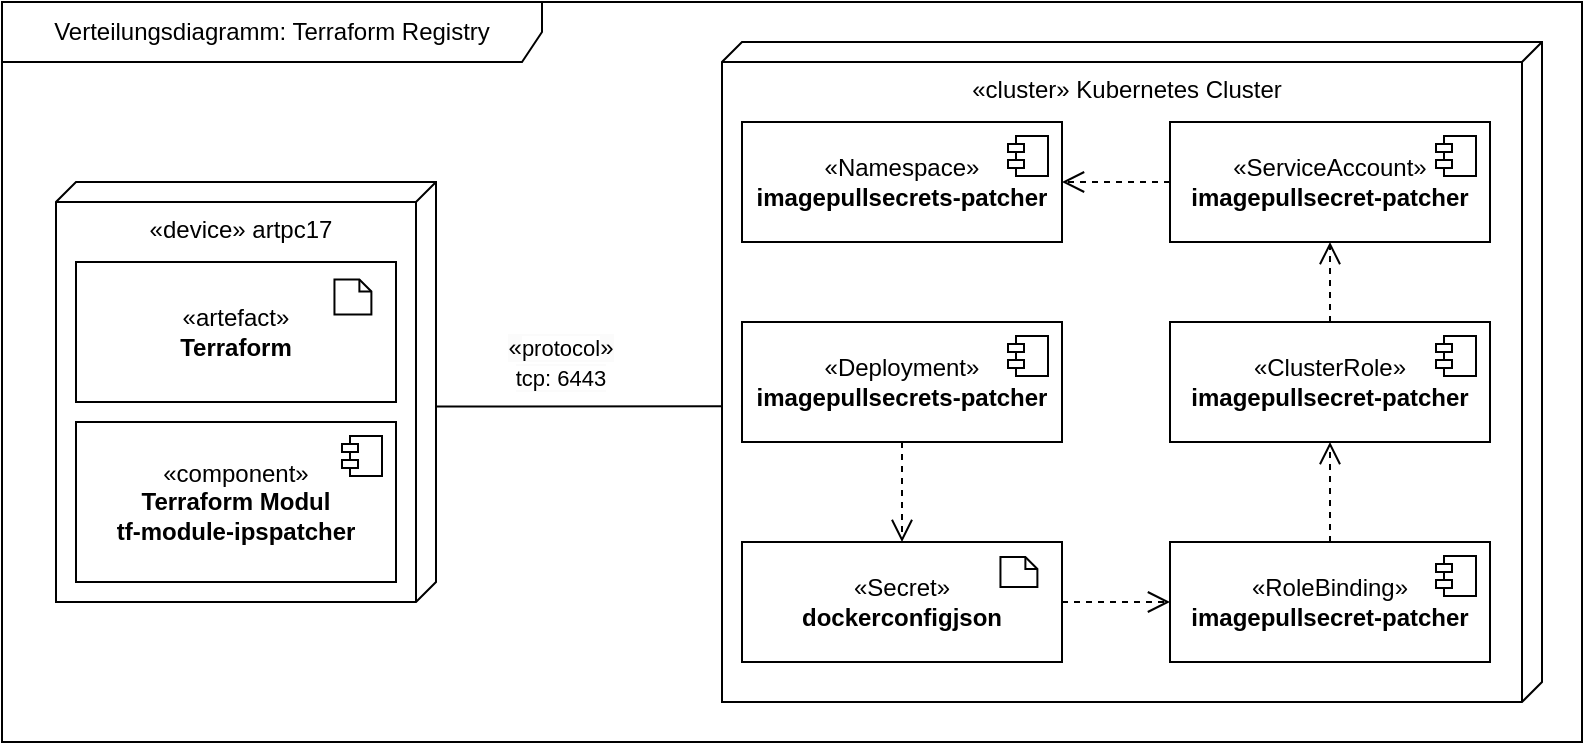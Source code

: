 <mxfile version="26.0.6">
  <diagram name="Seite-1" id="4-WtUL3xw4Cd1fHOAYhT">
    <mxGraphModel dx="1224" dy="761" grid="1" gridSize="10" guides="1" tooltips="1" connect="1" arrows="1" fold="1" page="1" pageScale="1" pageWidth="827" pageHeight="1169" math="0" shadow="0">
      <root>
        <mxCell id="0" />
        <mxCell id="1" parent="0" />
        <mxCell id="644JSV-Lswigd0aAAEQH-2" value="«device» artpc17" style="verticalAlign=top;align=center;shape=cube;size=10;direction=south;html=1;boundedLbl=1;spacingLeft=5;whiteSpace=wrap;" vertex="1" parent="1">
          <mxGeometry x="60" y="130" width="190" height="210" as="geometry" />
        </mxCell>
        <mxCell id="644JSV-Lswigd0aAAEQH-4" value="«component»&lt;br&gt;&lt;b&gt;Terraform Modul&lt;br&gt;tf-module-ipspatcher&lt;/b&gt;" style="html=1;dropTarget=0;whiteSpace=wrap;" vertex="1" parent="1">
          <mxGeometry x="70" y="250" width="160" height="80" as="geometry" />
        </mxCell>
        <mxCell id="644JSV-Lswigd0aAAEQH-5" value="" style="shape=module;jettyWidth=8;jettyHeight=4;" vertex="1" parent="644JSV-Lswigd0aAAEQH-4">
          <mxGeometry x="1" width="20" height="20" relative="1" as="geometry">
            <mxPoint x="-27" y="7" as="offset" />
          </mxGeometry>
        </mxCell>
        <mxCell id="644JSV-Lswigd0aAAEQH-6" value="" style="group" vertex="1" connectable="0" parent="1">
          <mxGeometry x="70" y="170" width="160" height="70" as="geometry" />
        </mxCell>
        <mxCell id="644JSV-Lswigd0aAAEQH-7" value="«artefact»&lt;br&gt;&lt;b&gt;Terraform&lt;/b&gt;" style="html=1;dropTarget=0;whiteSpace=wrap;" vertex="1" parent="644JSV-Lswigd0aAAEQH-6">
          <mxGeometry width="160" height="70" as="geometry" />
        </mxCell>
        <mxCell id="644JSV-Lswigd0aAAEQH-8" value="" style="shape=note2;boundedLbl=1;whiteSpace=wrap;html=1;size=6;verticalAlign=top;align=left;spacingLeft=5;" vertex="1" parent="644JSV-Lswigd0aAAEQH-6">
          <mxGeometry x="129.231" y="8.75" width="18.462" height="17.5" as="geometry" />
        </mxCell>
        <mxCell id="644JSV-Lswigd0aAAEQH-9" style="edgeStyle=orthogonalEdgeStyle;rounded=0;orthogonalLoop=1;jettySize=auto;html=1;exitX=0;exitY=0;exitDx=145;exitDy=0;exitPerimeter=0;endArrow=none;endFill=0;entryX=0.552;entryY=1;entryDx=0;entryDy=0;entryPerimeter=0;" edge="1" parent="1" source="644JSV-Lswigd0aAAEQH-2" target="644JSV-Lswigd0aAAEQH-1">
          <mxGeometry relative="1" as="geometry">
            <mxPoint x="564" y="275" as="targetPoint" />
            <Array as="points">
              <mxPoint x="250" y="242" />
            </Array>
          </mxGeometry>
        </mxCell>
        <mxCell id="644JSV-Lswigd0aAAEQH-10" value="&lt;span style=&quot;font-size: 12px; text-wrap: wrap; background-color: rgb(251, 251, 251);&quot;&gt;&lt;span style=&quot;text-wrap-style: initial; background-color: rgb(251, 251, 251);&quot;&gt;«&lt;/span&gt;&lt;span style=&quot;font-size: 11px; text-wrap-mode: nowrap; background-color: rgb(255, 255, 255);&quot;&gt;protocol&lt;/span&gt;&lt;span style=&quot;text-wrap-style: initial; background-color: rgb(251, 251, 251);&quot;&gt;»&lt;/span&gt;&lt;br style=&quot;font-size: 11px; text-wrap-mode: nowrap;&quot;&gt;&lt;span style=&quot;font-size: 11px; text-wrap-mode: nowrap; background-color: rgb(255, 255, 255);&quot;&gt;tcp: 6443&lt;/span&gt;&lt;/span&gt;" style="edgeLabel;html=1;align=center;verticalAlign=middle;resizable=0;points=[];" vertex="1" connectable="0" parent="644JSV-Lswigd0aAAEQH-9">
          <mxGeometry x="-0.261" y="2" relative="1" as="geometry">
            <mxPoint x="30" y="-20" as="offset" />
          </mxGeometry>
        </mxCell>
        <mxCell id="644JSV-Lswigd0aAAEQH-29" value="Verteilungsdiagramm: Terraform Registry" style="shape=umlFrame;whiteSpace=wrap;html=1;pointerEvents=0;recursiveResize=0;container=1;collapsible=0;width=270;height=30;" vertex="1" parent="1">
          <mxGeometry x="33" y="40" width="790" height="370" as="geometry" />
        </mxCell>
        <mxCell id="644JSV-Lswigd0aAAEQH-1" value="«cluster» Kubernetes Cluster" style="verticalAlign=top;align=center;shape=cube;size=10;direction=south;html=1;boundedLbl=1;spacingLeft=5;whiteSpace=wrap;" vertex="1" parent="644JSV-Lswigd0aAAEQH-29">
          <mxGeometry x="360" y="20" width="410" height="330" as="geometry" />
        </mxCell>
        <mxCell id="644JSV-Lswigd0aAAEQH-13" value="«Namespace»&lt;b&gt;&lt;br&gt;imagepullsecrets-patcher&lt;/b&gt;" style="html=1;dropTarget=0;whiteSpace=wrap;" vertex="1" parent="644JSV-Lswigd0aAAEQH-29">
          <mxGeometry x="370" y="60" width="160" height="60" as="geometry" />
        </mxCell>
        <mxCell id="644JSV-Lswigd0aAAEQH-14" value="" style="shape=module;jettyWidth=8;jettyHeight=4;" vertex="1" parent="644JSV-Lswigd0aAAEQH-13">
          <mxGeometry x="1" width="20" height="20" relative="1" as="geometry">
            <mxPoint x="-27" y="7" as="offset" />
          </mxGeometry>
        </mxCell>
        <mxCell id="644JSV-Lswigd0aAAEQH-15" value="«ServiceAccount»&lt;div&gt;&lt;b&gt;imagepullsecret-patcher&lt;/b&gt;&lt;/div&gt;" style="html=1;dropTarget=0;whiteSpace=wrap;" vertex="1" parent="644JSV-Lswigd0aAAEQH-29">
          <mxGeometry x="584" y="60" width="160" height="60" as="geometry" />
        </mxCell>
        <mxCell id="644JSV-Lswigd0aAAEQH-16" value="" style="shape=module;jettyWidth=8;jettyHeight=4;" vertex="1" parent="644JSV-Lswigd0aAAEQH-15">
          <mxGeometry x="1" width="20" height="20" relative="1" as="geometry">
            <mxPoint x="-27" y="7" as="offset" />
          </mxGeometry>
        </mxCell>
        <mxCell id="644JSV-Lswigd0aAAEQH-20" value="«ClusterRole»&lt;b&gt;&lt;br&gt;imagepullsecret-patcher&lt;/b&gt;" style="html=1;dropTarget=0;whiteSpace=wrap;" vertex="1" parent="644JSV-Lswigd0aAAEQH-29">
          <mxGeometry x="584" y="160" width="160" height="60" as="geometry" />
        </mxCell>
        <mxCell id="644JSV-Lswigd0aAAEQH-21" value="" style="shape=module;jettyWidth=8;jettyHeight=4;" vertex="1" parent="644JSV-Lswigd0aAAEQH-20">
          <mxGeometry x="1" width="20" height="20" relative="1" as="geometry">
            <mxPoint x="-27" y="7" as="offset" />
          </mxGeometry>
        </mxCell>
        <mxCell id="644JSV-Lswigd0aAAEQH-22" value="" style="group" vertex="1" connectable="0" parent="644JSV-Lswigd0aAAEQH-29">
          <mxGeometry x="370" y="270" width="160" height="60" as="geometry" />
        </mxCell>
        <mxCell id="644JSV-Lswigd0aAAEQH-23" value="«Secret»&lt;br&gt;&lt;b&gt;dockerconfigjson&lt;/b&gt;" style="html=1;dropTarget=0;whiteSpace=wrap;" vertex="1" parent="644JSV-Lswigd0aAAEQH-22">
          <mxGeometry width="160" height="60" as="geometry" />
        </mxCell>
        <mxCell id="644JSV-Lswigd0aAAEQH-24" value="" style="shape=note2;boundedLbl=1;whiteSpace=wrap;html=1;size=6;verticalAlign=top;align=left;spacingLeft=5;" vertex="1" parent="644JSV-Lswigd0aAAEQH-22">
          <mxGeometry x="129.231" y="7.5" width="18.462" height="15" as="geometry" />
        </mxCell>
        <mxCell id="644JSV-Lswigd0aAAEQH-25" style="rounded=0;orthogonalLoop=1;jettySize=auto;html=1;exitX=0.5;exitY=0;exitDx=0;exitDy=0;dashed=1;endArrow=open;endFill=0;strokeWidth=1;endSize=9;startSize=6;entryX=0.5;entryY=1;entryDx=0;entryDy=0;" edge="1" parent="644JSV-Lswigd0aAAEQH-29" source="644JSV-Lswigd0aAAEQH-20" target="644JSV-Lswigd0aAAEQH-15">
          <mxGeometry relative="1" as="geometry">
            <mxPoint x="384" y="350" as="sourcePoint" />
            <mxPoint x="384" y="230" as="targetPoint" />
          </mxGeometry>
        </mxCell>
        <mxCell id="644JSV-Lswigd0aAAEQH-26" style="rounded=0;orthogonalLoop=1;jettySize=auto;html=1;dashed=1;endArrow=open;endFill=0;strokeWidth=1;endSize=9;startSize=6;entryX=1;entryY=0.5;entryDx=0;entryDy=0;exitX=0;exitY=0.5;exitDx=0;exitDy=0;" edge="1" parent="644JSV-Lswigd0aAAEQH-29" source="644JSV-Lswigd0aAAEQH-15" target="644JSV-Lswigd0aAAEQH-13">
          <mxGeometry relative="1" as="geometry">
            <mxPoint x="530" y="162" as="sourcePoint" />
            <mxPoint x="540" y="200" as="targetPoint" />
          </mxGeometry>
        </mxCell>
        <mxCell id="644JSV-Lswigd0aAAEQH-30" value="«RoleBinding»&lt;b&gt;&lt;br&gt;imagepullsecret-patcher&lt;/b&gt;" style="html=1;dropTarget=0;whiteSpace=wrap;" vertex="1" parent="644JSV-Lswigd0aAAEQH-29">
          <mxGeometry x="584" y="270" width="160" height="60" as="geometry" />
        </mxCell>
        <mxCell id="644JSV-Lswigd0aAAEQH-31" value="" style="shape=module;jettyWidth=8;jettyHeight=4;" vertex="1" parent="644JSV-Lswigd0aAAEQH-30">
          <mxGeometry x="1" width="20" height="20" relative="1" as="geometry">
            <mxPoint x="-27" y="7" as="offset" />
          </mxGeometry>
        </mxCell>
        <mxCell id="644JSV-Lswigd0aAAEQH-32" style="rounded=0;orthogonalLoop=1;jettySize=auto;html=1;entryX=0;entryY=0.5;entryDx=0;entryDy=0;dashed=1;endArrow=open;endFill=0;strokeWidth=1;endSize=9;startSize=6;" edge="1" parent="644JSV-Lswigd0aAAEQH-29" target="644JSV-Lswigd0aAAEQH-30">
          <mxGeometry relative="1" as="geometry">
            <mxPoint x="530" y="300" as="sourcePoint" />
            <mxPoint x="410" y="250" as="targetPoint" />
          </mxGeometry>
        </mxCell>
        <mxCell id="644JSV-Lswigd0aAAEQH-28" style="rounded=0;orthogonalLoop=1;jettySize=auto;html=1;exitX=0.5;exitY=0;exitDx=0;exitDy=0;entryX=0.5;entryY=1;entryDx=0;entryDy=0;dashed=1;endArrow=open;endFill=0;strokeWidth=1;endSize=9;startSize=6;" edge="1" parent="644JSV-Lswigd0aAAEQH-29" source="644JSV-Lswigd0aAAEQH-30" target="644JSV-Lswigd0aAAEQH-20">
          <mxGeometry relative="1" as="geometry">
            <mxPoint x="384" y="350" as="sourcePoint" />
            <mxPoint x="384" y="230" as="targetPoint" />
            <Array as="points" />
          </mxGeometry>
        </mxCell>
        <mxCell id="644JSV-Lswigd0aAAEQH-33" value="«Deployment»&lt;b&gt;&lt;br&gt;imagepullsecrets-patcher&lt;/b&gt;" style="html=1;dropTarget=0;whiteSpace=wrap;" vertex="1" parent="644JSV-Lswigd0aAAEQH-29">
          <mxGeometry x="370" y="160" width="160" height="60" as="geometry" />
        </mxCell>
        <mxCell id="644JSV-Lswigd0aAAEQH-34" value="" style="shape=module;jettyWidth=8;jettyHeight=4;" vertex="1" parent="644JSV-Lswigd0aAAEQH-33">
          <mxGeometry x="1" width="20" height="20" relative="1" as="geometry">
            <mxPoint x="-27" y="7" as="offset" />
          </mxGeometry>
        </mxCell>
        <mxCell id="644JSV-Lswigd0aAAEQH-35" style="rounded=0;orthogonalLoop=1;jettySize=auto;html=1;dashed=1;endArrow=open;endFill=0;strokeWidth=1;endSize=9;startSize=6;exitX=0.5;exitY=1;exitDx=0;exitDy=0;entryX=0.5;entryY=0;entryDx=0;entryDy=0;" edge="1" parent="644JSV-Lswigd0aAAEQH-29" source="644JSV-Lswigd0aAAEQH-33" target="644JSV-Lswigd0aAAEQH-23">
          <mxGeometry relative="1" as="geometry">
            <mxPoint x="540" y="310" as="sourcePoint" />
            <mxPoint x="440" y="270" as="targetPoint" />
          </mxGeometry>
        </mxCell>
      </root>
    </mxGraphModel>
  </diagram>
</mxfile>
